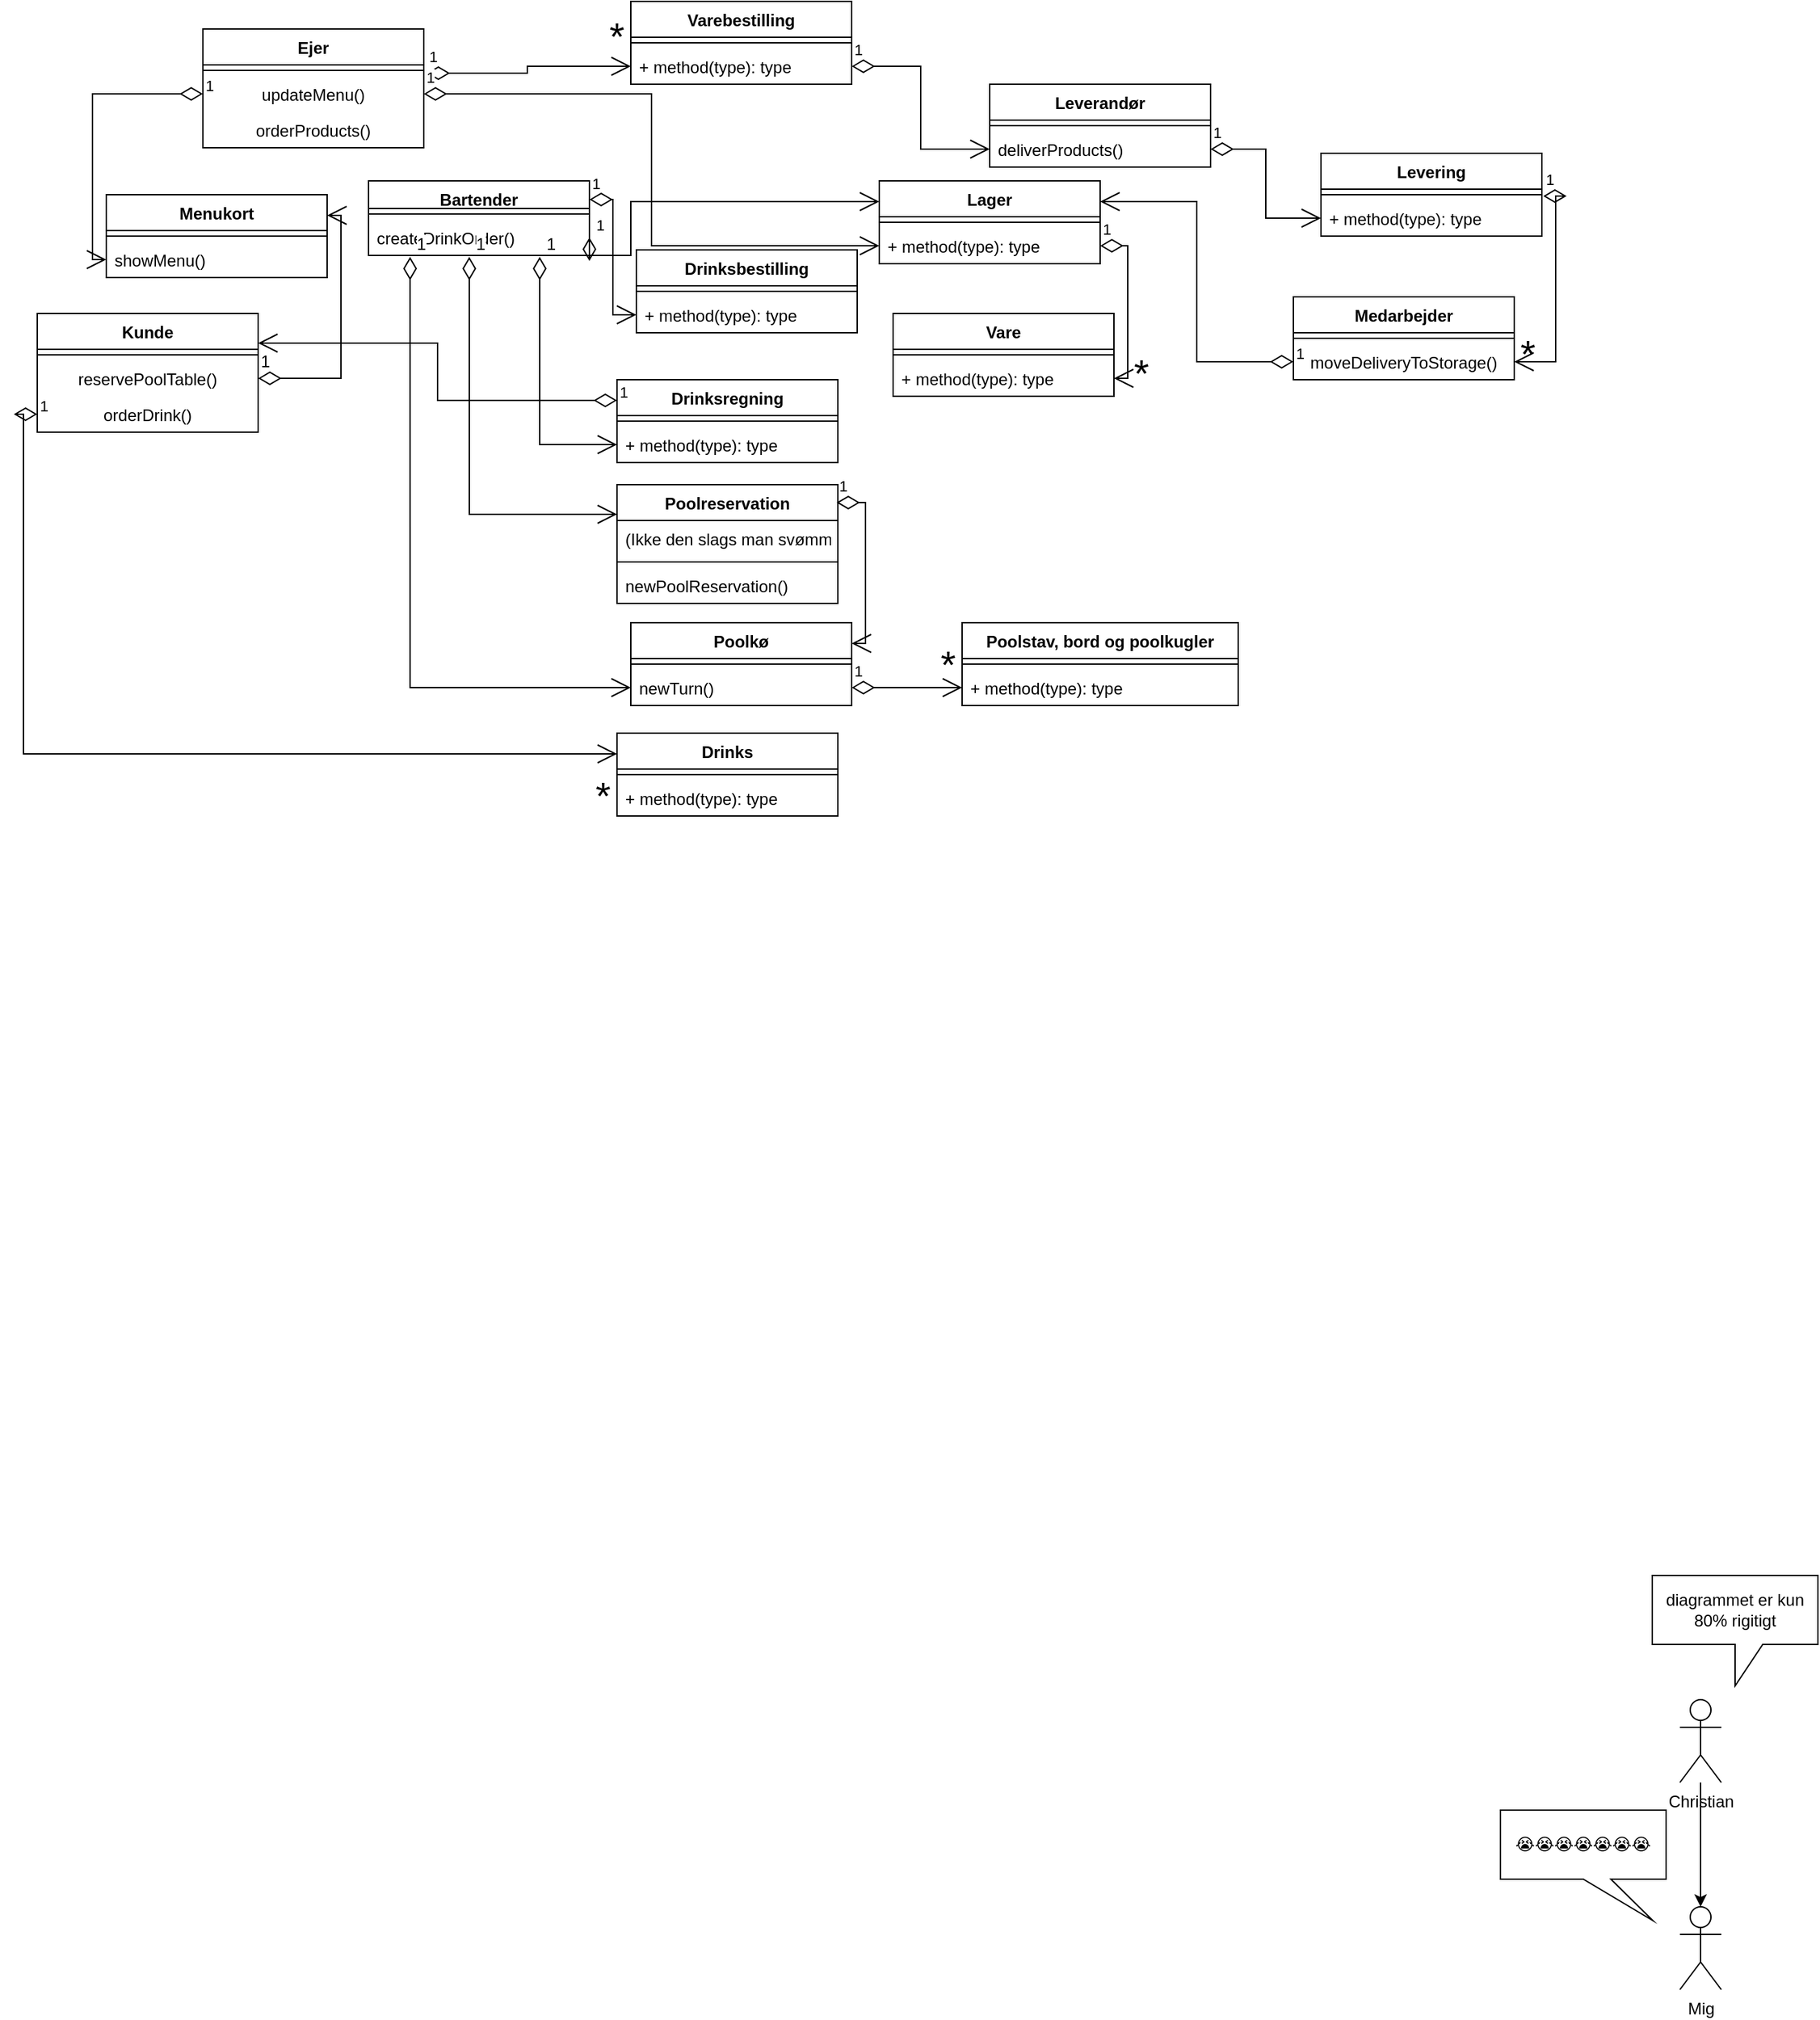 <?xml version="1.0" encoding="UTF-8"?>
<mxfile version="20.8.15" type="github"><diagram name="Side-1" id="h3WEe915UQDyTFpgMDu-"><mxGraphModel dx="2261" dy="800" grid="1" gridSize="10" guides="1" tooltips="1" connect="1" arrows="1" fold="1" page="1" pageScale="1" pageWidth="827" pageHeight="1169" math="0" shadow="0"><root><mxCell id="0"/><mxCell id="1" parent="0"/><mxCell id="IHWA4BDr1afqI4slabVo-4" value="Bartender&#10;" style="swimlane;fontStyle=1;align=center;verticalAlign=top;childLayout=stackLayout;horizontal=1;startSize=20;horizontalStack=0;resizeParent=1;resizeParentMax=0;resizeLast=0;collapsible=1;marginBottom=0;" parent="1" vertex="1"><mxGeometry x="220" y="140" width="160" height="54" as="geometry"/></mxCell><mxCell id="IHWA4BDr1afqI4slabVo-5" value="" style="line;strokeWidth=1;fillColor=none;align=left;verticalAlign=middle;spacingTop=-1;spacingLeft=3;spacingRight=3;rotatable=0;labelPosition=right;points=[];portConstraint=eastwest;strokeColor=inherit;" parent="IHWA4BDr1afqI4slabVo-4" vertex="1"><mxGeometry y="20" width="160" height="8" as="geometry"/></mxCell><mxCell id="IHWA4BDr1afqI4slabVo-6" value="createDrinkOrder()" style="text;strokeColor=none;fillColor=none;align=left;verticalAlign=top;spacingLeft=4;spacingRight=4;overflow=hidden;rotatable=0;points=[[0,0.5],[1,0.5]];portConstraint=eastwest;" parent="IHWA4BDr1afqI4slabVo-4" vertex="1"><mxGeometry y="28" width="160" height="26" as="geometry"/></mxCell><mxCell id="IHWA4BDr1afqI4slabVo-8" value="Kunde&#10;" style="swimlane;fontStyle=1;align=center;verticalAlign=top;childLayout=stackLayout;horizontal=1;startSize=26;horizontalStack=0;resizeParent=1;resizeParentMax=0;resizeLast=0;collapsible=1;marginBottom=0;" parent="1" vertex="1"><mxGeometry x="-20" y="236" width="160" height="86" as="geometry"/></mxCell><mxCell id="IHWA4BDr1afqI4slabVo-9" value="" style="line;strokeWidth=1;fillColor=none;align=left;verticalAlign=middle;spacingTop=-1;spacingLeft=3;spacingRight=3;rotatable=0;labelPosition=right;points=[];portConstraint=eastwest;strokeColor=inherit;" parent="IHWA4BDr1afqI4slabVo-8" vertex="1"><mxGeometry y="26" width="160" height="8" as="geometry"/></mxCell><mxCell id="ZnRPFcgkpt4Cm4iPemFd-22" value="reservePoolTable()" style="text;strokeColor=none;fillColor=none;align=center;verticalAlign=top;spacingLeft=4;spacingRight=4;overflow=hidden;rotatable=0;points=[[0,0.5],[1,0.5]];portConstraint=eastwest;" vertex="1" parent="IHWA4BDr1afqI4slabVo-8"><mxGeometry y="34" width="160" height="26" as="geometry"/></mxCell><mxCell id="IHWA4BDr1afqI4slabVo-10" value="orderDrink()" style="text;strokeColor=none;fillColor=none;align=center;verticalAlign=top;spacingLeft=4;spacingRight=4;overflow=hidden;rotatable=0;points=[[0,0.5],[1,0.5]];portConstraint=eastwest;" parent="IHWA4BDr1afqI4slabVo-8" vertex="1"><mxGeometry y="60" width="160" height="26" as="geometry"/></mxCell><mxCell id="IHWA4BDr1afqI4slabVo-12" value="Lager&#10;" style="swimlane;fontStyle=1;align=center;verticalAlign=top;childLayout=stackLayout;horizontal=1;startSize=26;horizontalStack=0;resizeParent=1;resizeParentMax=0;resizeLast=0;collapsible=1;marginBottom=0;" parent="1" vertex="1"><mxGeometry x="590" y="140" width="160" height="60" as="geometry"/></mxCell><mxCell id="IHWA4BDr1afqI4slabVo-13" value="" style="line;strokeWidth=1;fillColor=none;align=left;verticalAlign=middle;spacingTop=-1;spacingLeft=3;spacingRight=3;rotatable=0;labelPosition=right;points=[];portConstraint=eastwest;strokeColor=inherit;" parent="IHWA4BDr1afqI4slabVo-12" vertex="1"><mxGeometry y="26" width="160" height="8" as="geometry"/></mxCell><mxCell id="IHWA4BDr1afqI4slabVo-14" value="+ method(type): type" style="text;strokeColor=none;fillColor=none;align=left;verticalAlign=top;spacingLeft=4;spacingRight=4;overflow=hidden;rotatable=0;points=[[0,0.5],[1,0.5]];portConstraint=eastwest;" parent="IHWA4BDr1afqI4slabVo-12" vertex="1"><mxGeometry y="34" width="160" height="26" as="geometry"/></mxCell><mxCell id="IHWA4BDr1afqI4slabVo-16" value="Vare&#10;" style="swimlane;fontStyle=1;align=center;verticalAlign=top;childLayout=stackLayout;horizontal=1;startSize=26;horizontalStack=0;resizeParent=1;resizeParentMax=0;resizeLast=0;collapsible=1;marginBottom=0;" parent="1" vertex="1"><mxGeometry x="600" y="236" width="160" height="60" as="geometry"/></mxCell><mxCell id="IHWA4BDr1afqI4slabVo-17" value="" style="line;strokeWidth=1;fillColor=none;align=left;verticalAlign=middle;spacingTop=-1;spacingLeft=3;spacingRight=3;rotatable=0;labelPosition=right;points=[];portConstraint=eastwest;strokeColor=inherit;" parent="IHWA4BDr1afqI4slabVo-16" vertex="1"><mxGeometry y="26" width="160" height="8" as="geometry"/></mxCell><mxCell id="IHWA4BDr1afqI4slabVo-18" value="+ method(type): type" style="text;strokeColor=none;fillColor=none;align=left;verticalAlign=top;spacingLeft=4;spacingRight=4;overflow=hidden;rotatable=0;points=[[0,0.5],[1,0.5]];portConstraint=eastwest;" parent="IHWA4BDr1afqI4slabVo-16" vertex="1"><mxGeometry y="34" width="160" height="26" as="geometry"/></mxCell><mxCell id="IHWA4BDr1afqI4slabVo-25" value="Poolreservation" style="swimlane;fontStyle=1;align=center;verticalAlign=top;childLayout=stackLayout;horizontal=1;startSize=26;horizontalStack=0;resizeParent=1;resizeParentMax=0;resizeLast=0;collapsible=1;marginBottom=0;" parent="1" vertex="1"><mxGeometry x="400" y="360" width="160" height="86" as="geometry"/></mxCell><mxCell id="IHWA4BDr1afqI4slabVo-26" value="(Ikke den slags man svømmer i)" style="text;strokeColor=none;fillColor=none;align=left;verticalAlign=top;spacingLeft=4;spacingRight=4;overflow=hidden;rotatable=0;points=[[0,0.5],[1,0.5]];portConstraint=eastwest;" parent="IHWA4BDr1afqI4slabVo-25" vertex="1"><mxGeometry y="26" width="160" height="26" as="geometry"/></mxCell><mxCell id="IHWA4BDr1afqI4slabVo-27" value="" style="line;strokeWidth=1;fillColor=none;align=left;verticalAlign=middle;spacingTop=-1;spacingLeft=3;spacingRight=3;rotatable=0;labelPosition=right;points=[];portConstraint=eastwest;strokeColor=inherit;" parent="IHWA4BDr1afqI4slabVo-25" vertex="1"><mxGeometry y="52" width="160" height="8" as="geometry"/></mxCell><mxCell id="IHWA4BDr1afqI4slabVo-28" value="newPoolReservation()" style="text;strokeColor=none;fillColor=none;align=left;verticalAlign=top;spacingLeft=4;spacingRight=4;overflow=hidden;rotatable=0;points=[[0,0.5],[1,0.5]];portConstraint=eastwest;" parent="IHWA4BDr1afqI4slabVo-25" vertex="1"><mxGeometry y="60" width="160" height="26" as="geometry"/></mxCell><mxCell id="IHWA4BDr1afqI4slabVo-29" value="Drinksregning&#10;" style="swimlane;fontStyle=1;align=center;verticalAlign=top;childLayout=stackLayout;horizontal=1;startSize=26;horizontalStack=0;resizeParent=1;resizeParentMax=0;resizeLast=0;collapsible=1;marginBottom=0;" parent="1" vertex="1"><mxGeometry x="400" y="284" width="160" height="60" as="geometry"/></mxCell><mxCell id="IHWA4BDr1afqI4slabVo-30" value="" style="line;strokeWidth=1;fillColor=none;align=left;verticalAlign=middle;spacingTop=-1;spacingLeft=3;spacingRight=3;rotatable=0;labelPosition=right;points=[];portConstraint=eastwest;strokeColor=inherit;" parent="IHWA4BDr1afqI4slabVo-29" vertex="1"><mxGeometry y="26" width="160" height="8" as="geometry"/></mxCell><mxCell id="IHWA4BDr1afqI4slabVo-31" value="+ method(type): type" style="text;strokeColor=none;fillColor=none;align=left;verticalAlign=top;spacingLeft=4;spacingRight=4;overflow=hidden;rotatable=0;points=[[0,0.5],[1,0.5]];portConstraint=eastwest;" parent="IHWA4BDr1afqI4slabVo-29" vertex="1"><mxGeometry y="34" width="160" height="26" as="geometry"/></mxCell><mxCell id="IHWA4BDr1afqI4slabVo-33" value="Ejer&#10;" style="swimlane;fontStyle=1;align=center;verticalAlign=top;childLayout=stackLayout;horizontal=1;startSize=26;horizontalStack=0;resizeParent=1;resizeParentMax=0;resizeLast=0;collapsible=1;marginBottom=0;" parent="1" vertex="1"><mxGeometry x="100" y="30" width="160" height="86" as="geometry"/></mxCell><mxCell id="IHWA4BDr1afqI4slabVo-34" value="" style="line;strokeWidth=1;fillColor=none;align=left;verticalAlign=middle;spacingTop=-1;spacingLeft=3;spacingRight=3;rotatable=0;labelPosition=right;points=[];portConstraint=eastwest;strokeColor=inherit;" parent="IHWA4BDr1afqI4slabVo-33" vertex="1"><mxGeometry y="26" width="160" height="8" as="geometry"/></mxCell><mxCell id="IHWA4BDr1afqI4slabVo-35" value="updateMenu()" style="text;strokeColor=none;fillColor=none;align=center;verticalAlign=top;spacingLeft=4;spacingRight=4;overflow=hidden;rotatable=0;points=[[0,0.5],[1,0.5]];portConstraint=eastwest;" parent="IHWA4BDr1afqI4slabVo-33" vertex="1"><mxGeometry y="34" width="160" height="26" as="geometry"/></mxCell><mxCell id="ZnRPFcgkpt4Cm4iPemFd-18" value="orderProducts()&#10;" style="text;strokeColor=none;fillColor=none;align=center;verticalAlign=top;spacingLeft=4;spacingRight=4;overflow=hidden;rotatable=0;points=[[0,0.5],[1,0.5]];portConstraint=eastwest;" vertex="1" parent="IHWA4BDr1afqI4slabVo-33"><mxGeometry y="60" width="160" height="26" as="geometry"/></mxCell><mxCell id="IHWA4BDr1afqI4slabVo-37" value="Varebestilling" style="swimlane;fontStyle=1;align=center;verticalAlign=top;childLayout=stackLayout;horizontal=1;startSize=26;horizontalStack=0;resizeParent=1;resizeParentMax=0;resizeLast=0;collapsible=1;marginBottom=0;" parent="1" vertex="1"><mxGeometry x="410" y="10" width="160" height="60" as="geometry"/></mxCell><mxCell id="IHWA4BDr1afqI4slabVo-38" value="" style="line;strokeWidth=1;fillColor=none;align=left;verticalAlign=middle;spacingTop=-1;spacingLeft=3;spacingRight=3;rotatable=0;labelPosition=right;points=[];portConstraint=eastwest;strokeColor=inherit;" parent="IHWA4BDr1afqI4slabVo-37" vertex="1"><mxGeometry y="26" width="160" height="8" as="geometry"/></mxCell><mxCell id="IHWA4BDr1afqI4slabVo-39" value="+ method(type): type" style="text;strokeColor=none;fillColor=none;align=left;verticalAlign=top;spacingLeft=4;spacingRight=4;overflow=hidden;rotatable=0;points=[[0,0.5],[1,0.5]];portConstraint=eastwest;" parent="IHWA4BDr1afqI4slabVo-37" vertex="1"><mxGeometry y="34" width="160" height="26" as="geometry"/></mxCell><mxCell id="IHWA4BDr1afqI4slabVo-44" value="Menukort" style="swimlane;fontStyle=1;align=center;verticalAlign=top;childLayout=stackLayout;horizontal=1;startSize=26;horizontalStack=0;resizeParent=1;resizeParentMax=0;resizeLast=0;collapsible=1;marginBottom=0;" parent="1" vertex="1"><mxGeometry x="30" y="150" width="160" height="60" as="geometry"/></mxCell><mxCell id="IHWA4BDr1afqI4slabVo-45" value="" style="line;strokeWidth=1;fillColor=none;align=left;verticalAlign=middle;spacingTop=-1;spacingLeft=3;spacingRight=3;rotatable=0;labelPosition=right;points=[];portConstraint=eastwest;strokeColor=inherit;" parent="IHWA4BDr1afqI4slabVo-44" vertex="1"><mxGeometry y="26" width="160" height="8" as="geometry"/></mxCell><mxCell id="IHWA4BDr1afqI4slabVo-46" value="showMenu()" style="text;strokeColor=none;fillColor=none;align=left;verticalAlign=top;spacingLeft=4;spacingRight=4;overflow=hidden;rotatable=0;points=[[0,0.5],[1,0.5]];portConstraint=eastwest;" parent="IHWA4BDr1afqI4slabVo-44" vertex="1"><mxGeometry y="34" width="160" height="26" as="geometry"/></mxCell><mxCell id="IHWA4BDr1afqI4slabVo-68" value="Leverandør&#10;" style="swimlane;fontStyle=1;align=center;verticalAlign=top;childLayout=stackLayout;horizontal=1;startSize=26;horizontalStack=0;resizeParent=1;resizeParentMax=0;resizeLast=0;collapsible=1;marginBottom=0;" parent="1" vertex="1"><mxGeometry x="670" y="70" width="160" height="60" as="geometry"/></mxCell><mxCell id="IHWA4BDr1afqI4slabVo-70" value="" style="line;strokeWidth=1;fillColor=none;align=left;verticalAlign=middle;spacingTop=-1;spacingLeft=3;spacingRight=3;rotatable=0;labelPosition=right;points=[];portConstraint=eastwest;strokeColor=inherit;" parent="IHWA4BDr1afqI4slabVo-68" vertex="1"><mxGeometry y="26" width="160" height="8" as="geometry"/></mxCell><mxCell id="IHWA4BDr1afqI4slabVo-71" value="deliverProducts()" style="text;strokeColor=none;fillColor=none;align=left;verticalAlign=top;spacingLeft=4;spacingRight=4;overflow=hidden;rotatable=0;points=[[0,0.5],[1,0.5]];portConstraint=eastwest;" parent="IHWA4BDr1afqI4slabVo-68" vertex="1"><mxGeometry y="34" width="160" height="26" as="geometry"/></mxCell><mxCell id="IHWA4BDr1afqI4slabVo-73" value="Levering&#10;" style="swimlane;fontStyle=1;align=center;verticalAlign=top;childLayout=stackLayout;horizontal=1;startSize=26;horizontalStack=0;resizeParent=1;resizeParentMax=0;resizeLast=0;collapsible=1;marginBottom=0;" parent="1" vertex="1"><mxGeometry x="910" y="120" width="160" height="60" as="geometry"/></mxCell><mxCell id="IHWA4BDr1afqI4slabVo-75" value="" style="line;strokeWidth=1;fillColor=none;align=left;verticalAlign=middle;spacingTop=-1;spacingLeft=3;spacingRight=3;rotatable=0;labelPosition=right;points=[];portConstraint=eastwest;strokeColor=inherit;" parent="IHWA4BDr1afqI4slabVo-73" vertex="1"><mxGeometry y="26" width="160" height="8" as="geometry"/></mxCell><mxCell id="IHWA4BDr1afqI4slabVo-76" value="+ method(type): type" style="text;strokeColor=none;fillColor=none;align=left;verticalAlign=top;spacingLeft=4;spacingRight=4;overflow=hidden;rotatable=0;points=[[0,0.5],[1,0.5]];portConstraint=eastwest;" parent="IHWA4BDr1afqI4slabVo-73" vertex="1"><mxGeometry y="34" width="160" height="26" as="geometry"/></mxCell><mxCell id="IHWA4BDr1afqI4slabVo-78" value="Medarbejder" style="swimlane;fontStyle=1;align=center;verticalAlign=top;childLayout=stackLayout;horizontal=1;startSize=26;horizontalStack=0;resizeParent=1;resizeParentMax=0;resizeLast=0;collapsible=1;marginBottom=0;" parent="1" vertex="1"><mxGeometry x="890" y="224" width="160" height="60" as="geometry"/></mxCell><mxCell id="IHWA4BDr1afqI4slabVo-80" value="" style="line;strokeWidth=1;fillColor=none;align=left;verticalAlign=middle;spacingTop=-1;spacingLeft=3;spacingRight=3;rotatable=0;labelPosition=right;points=[];portConstraint=eastwest;strokeColor=inherit;" parent="IHWA4BDr1afqI4slabVo-78" vertex="1"><mxGeometry y="26" width="160" height="8" as="geometry"/></mxCell><mxCell id="IHWA4BDr1afqI4slabVo-81" value="moveDeliveryToStorage()" style="text;strokeColor=none;fillColor=none;align=center;verticalAlign=top;spacingLeft=4;spacingRight=4;overflow=hidden;rotatable=0;points=[[0,0.5],[1,0.5]];portConstraint=eastwest;" parent="IHWA4BDr1afqI4slabVo-78" vertex="1"><mxGeometry y="34" width="160" height="26" as="geometry"/></mxCell><mxCell id="IHWA4BDr1afqI4slabVo-85" value="1" style="endArrow=open;html=1;endSize=12;startArrow=diamondThin;startSize=14;startFill=0;edgeStyle=orthogonalEdgeStyle;align=left;verticalAlign=bottom;rounded=0;exitX=1.013;exitY=-0.077;exitDx=0;exitDy=0;exitPerimeter=0;entryX=0;entryY=0.5;entryDx=0;entryDy=0;" parent="1" source="IHWA4BDr1afqI4slabVo-35" target="IHWA4BDr1afqI4slabVo-39" edge="1"><mxGeometry x="-1" y="3" relative="1" as="geometry"><mxPoint x="350" y="410" as="sourcePoint"/><mxPoint x="510" y="410" as="targetPoint"/></mxGeometry></mxCell><mxCell id="IHWA4BDr1afqI4slabVo-86" value="1" style="endArrow=open;html=1;endSize=12;startArrow=diamondThin;startSize=14;startFill=0;edgeStyle=orthogonalEdgeStyle;align=left;verticalAlign=bottom;rounded=0;exitX=1.006;exitY=-0.115;exitDx=0;exitDy=0;exitPerimeter=0;entryX=1;entryY=0.5;entryDx=0;entryDy=0;" parent="1" source="IHWA4BDr1afqI4slabVo-76" target="IHWA4BDr1afqI4slabVo-81" edge="1"><mxGeometry x="-1" y="3" relative="1" as="geometry"><mxPoint x="350" y="410" as="sourcePoint"/><mxPoint x="510" y="410" as="targetPoint"/></mxGeometry></mxCell><mxCell id="IHWA4BDr1afqI4slabVo-89" value="1" style="endArrow=open;html=1;endSize=12;startArrow=diamondThin;startSize=14;startFill=0;edgeStyle=orthogonalEdgeStyle;align=left;verticalAlign=bottom;rounded=0;exitX=1;exitY=0.5;exitDx=0;exitDy=0;entryX=1;entryY=0.5;entryDx=0;entryDy=0;" parent="1" source="IHWA4BDr1afqI4slabVo-14" target="IHWA4BDr1afqI4slabVo-18" edge="1"><mxGeometry x="-1" y="3" relative="1" as="geometry"><mxPoint x="350" y="410" as="sourcePoint"/><mxPoint x="510" y="410" as="targetPoint"/></mxGeometry></mxCell><mxCell id="IHWA4BDr1afqI4slabVo-90" value="1" style="endArrow=open;html=1;endSize=12;startArrow=diamondThin;startSize=14;startFill=0;edgeStyle=orthogonalEdgeStyle;align=left;verticalAlign=bottom;rounded=0;exitX=0;exitY=0.5;exitDx=0;exitDy=0;entryX=0;entryY=0.5;entryDx=0;entryDy=0;" parent="1" source="IHWA4BDr1afqI4slabVo-35" target="IHWA4BDr1afqI4slabVo-46" edge="1"><mxGeometry x="-1" y="3" relative="1" as="geometry"><mxPoint x="350" y="410" as="sourcePoint"/><mxPoint x="510" y="410" as="targetPoint"/></mxGeometry></mxCell><mxCell id="IHWA4BDr1afqI4slabVo-91" value="1" style="endArrow=open;html=1;endSize=12;startArrow=diamondThin;startSize=14;startFill=0;edgeStyle=orthogonalEdgeStyle;align=left;verticalAlign=bottom;rounded=0;exitX=1;exitY=0.5;exitDx=0;exitDy=0;entryX=0;entryY=0.5;entryDx=0;entryDy=0;" parent="1" source="IHWA4BDr1afqI4slabVo-39" target="IHWA4BDr1afqI4slabVo-71" edge="1"><mxGeometry x="-1" y="3" relative="1" as="geometry"><mxPoint x="350" y="410" as="sourcePoint"/><mxPoint x="510" y="410" as="targetPoint"/></mxGeometry></mxCell><mxCell id="IHWA4BDr1afqI4slabVo-92" value="1" style="endArrow=open;html=1;endSize=12;startArrow=diamondThin;startSize=14;startFill=0;edgeStyle=orthogonalEdgeStyle;align=left;verticalAlign=bottom;rounded=0;exitX=1;exitY=0.5;exitDx=0;exitDy=0;entryX=0;entryY=0.5;entryDx=0;entryDy=0;" parent="1" source="IHWA4BDr1afqI4slabVo-71" target="IHWA4BDr1afqI4slabVo-76" edge="1"><mxGeometry x="-1" y="3" relative="1" as="geometry"><mxPoint x="350" y="410" as="sourcePoint"/><mxPoint x="510" y="410" as="targetPoint"/></mxGeometry></mxCell><mxCell id="IHWA4BDr1afqI4slabVo-93" value="1" style="endArrow=open;html=1;endSize=12;startArrow=diamondThin;startSize=14;startFill=0;edgeStyle=orthogonalEdgeStyle;align=left;verticalAlign=bottom;rounded=0;entryX=0;entryY=0.5;entryDx=0;entryDy=0;" parent="1" source="IHWA4BDr1afqI4slabVo-35" target="IHWA4BDr1afqI4slabVo-14" edge="1"><mxGeometry x="-1" y="3" relative="1" as="geometry"><mxPoint x="350" y="410" as="sourcePoint"/><mxPoint x="510" y="410" as="targetPoint"/></mxGeometry></mxCell><mxCell id="IHWA4BDr1afqI4slabVo-95" value="1" style="endArrow=open;html=1;endSize=12;startArrow=diamondThin;startSize=14;startFill=0;edgeStyle=orthogonalEdgeStyle;align=left;verticalAlign=bottom;rounded=0;exitX=0;exitY=0.5;exitDx=0;exitDy=0;entryX=1;entryY=0.25;entryDx=0;entryDy=0;" parent="1" source="IHWA4BDr1afqI4slabVo-81" target="IHWA4BDr1afqI4slabVo-12" edge="1"><mxGeometry x="-1" y="3" relative="1" as="geometry"><mxPoint x="350" y="410" as="sourcePoint"/><mxPoint x="510" y="410" as="targetPoint"/></mxGeometry></mxCell><mxCell id="IHWA4BDr1afqI4slabVo-96" value="Drinksbestilling" style="swimlane;fontStyle=1;align=center;verticalAlign=top;childLayout=stackLayout;horizontal=1;startSize=26;horizontalStack=0;resizeParent=1;resizeParentMax=0;resizeLast=0;collapsible=1;marginBottom=0;" parent="1" vertex="1"><mxGeometry x="414" y="190" width="160" height="60" as="geometry"/></mxCell><mxCell id="IHWA4BDr1afqI4slabVo-98" value="" style="line;strokeWidth=1;fillColor=none;align=left;verticalAlign=middle;spacingTop=-1;spacingLeft=3;spacingRight=3;rotatable=0;labelPosition=right;points=[];portConstraint=eastwest;strokeColor=inherit;" parent="IHWA4BDr1afqI4slabVo-96" vertex="1"><mxGeometry y="26" width="160" height="8" as="geometry"/></mxCell><mxCell id="IHWA4BDr1afqI4slabVo-99" value="+ method(type): type" style="text;strokeColor=none;fillColor=none;align=left;verticalAlign=top;spacingLeft=4;spacingRight=4;overflow=hidden;rotatable=0;points=[[0,0.5],[1,0.5]];portConstraint=eastwest;" parent="IHWA4BDr1afqI4slabVo-96" vertex="1"><mxGeometry y="34" width="160" height="26" as="geometry"/></mxCell><mxCell id="IHWA4BDr1afqI4slabVo-104" value="1" style="endArrow=open;html=1;endSize=12;startArrow=diamondThin;startSize=14;startFill=0;edgeStyle=orthogonalEdgeStyle;align=left;verticalAlign=bottom;rounded=0;exitX=1;exitY=0.25;exitDx=0;exitDy=0;entryX=0;entryY=0.5;entryDx=0;entryDy=0;" parent="1" source="IHWA4BDr1afqI4slabVo-4" target="IHWA4BDr1afqI4slabVo-99" edge="1"><mxGeometry x="-1" y="3" relative="1" as="geometry"><mxPoint x="350" y="410" as="sourcePoint"/><mxPoint x="510" y="410" as="targetPoint"/></mxGeometry></mxCell><mxCell id="IHWA4BDr1afqI4slabVo-118" value="1" style="endArrow=open;html=1;endSize=12;startArrow=diamondThin;startSize=14;startFill=0;edgeStyle=orthogonalEdgeStyle;align=left;verticalAlign=bottom;rounded=0;fontSize=12;exitX=0.775;exitY=1.038;exitDx=0;exitDy=0;exitPerimeter=0;entryX=0;entryY=0.5;entryDx=0;entryDy=0;" parent="1" source="IHWA4BDr1afqI4slabVo-6" target="IHWA4BDr1afqI4slabVo-31" edge="1"><mxGeometry x="-1" y="3" relative="1" as="geometry"><mxPoint x="350" y="410" as="sourcePoint"/><mxPoint x="510" y="410" as="targetPoint"/></mxGeometry></mxCell><mxCell id="IHWA4BDr1afqI4slabVo-119" value="1" style="endArrow=open;html=1;endSize=12;startArrow=diamondThin;startSize=14;startFill=0;edgeStyle=orthogonalEdgeStyle;align=left;verticalAlign=bottom;rounded=0;fontSize=12;exitX=0.456;exitY=1.038;exitDx=0;exitDy=0;exitPerimeter=0;entryX=0;entryY=0.25;entryDx=0;entryDy=0;" parent="1" source="IHWA4BDr1afqI4slabVo-6" target="IHWA4BDr1afqI4slabVo-25" edge="1"><mxGeometry x="-1" y="3" relative="1" as="geometry"><mxPoint x="350" y="410" as="sourcePoint"/><mxPoint x="510" y="410" as="targetPoint"/></mxGeometry></mxCell><mxCell id="IHWA4BDr1afqI4slabVo-120" value="Poolkø" style="swimlane;fontStyle=1;align=center;verticalAlign=top;childLayout=stackLayout;horizontal=1;startSize=26;horizontalStack=0;resizeParent=1;resizeParentMax=0;resizeLast=0;collapsible=1;marginBottom=0;fontSize=12;" parent="1" vertex="1"><mxGeometry x="410" y="460" width="160" height="60" as="geometry"/></mxCell><mxCell id="IHWA4BDr1afqI4slabVo-122" value="" style="line;strokeWidth=1;fillColor=none;align=left;verticalAlign=middle;spacingTop=-1;spacingLeft=3;spacingRight=3;rotatable=0;labelPosition=right;points=[];portConstraint=eastwest;strokeColor=inherit;fontSize=12;" parent="IHWA4BDr1afqI4slabVo-120" vertex="1"><mxGeometry y="26" width="160" height="8" as="geometry"/></mxCell><mxCell id="IHWA4BDr1afqI4slabVo-123" value="newTurn()" style="text;strokeColor=none;fillColor=none;align=left;verticalAlign=top;spacingLeft=4;spacingRight=4;overflow=hidden;rotatable=0;points=[[0,0.5],[1,0.5]];portConstraint=eastwest;fontSize=12;" parent="IHWA4BDr1afqI4slabVo-120" vertex="1"><mxGeometry y="34" width="160" height="26" as="geometry"/></mxCell><mxCell id="IHWA4BDr1afqI4slabVo-124" value="1" style="endArrow=open;html=1;endSize=12;startArrow=diamondThin;startSize=14;startFill=0;edgeStyle=orthogonalEdgeStyle;align=left;verticalAlign=bottom;rounded=0;fontSize=12;exitX=0.188;exitY=1.038;exitDx=0;exitDy=0;exitPerimeter=0;entryX=0;entryY=0.5;entryDx=0;entryDy=0;" parent="1" source="IHWA4BDr1afqI4slabVo-6" target="IHWA4BDr1afqI4slabVo-123" edge="1"><mxGeometry x="-1" y="3" relative="1" as="geometry"><mxPoint x="350" y="410" as="sourcePoint"/><mxPoint x="510" y="410" as="targetPoint"/></mxGeometry></mxCell><mxCell id="ZnRPFcgkpt4Cm4iPemFd-1" value="1" style="endArrow=open;html=1;endSize=12;startArrow=diamondThin;startSize=14;startFill=0;edgeStyle=orthogonalEdgeStyle;align=left;verticalAlign=bottom;rounded=0;exitX=0.994;exitY=0.151;exitDx=0;exitDy=0;exitPerimeter=0;entryX=1;entryY=0.25;entryDx=0;entryDy=0;" edge="1" parent="1" source="IHWA4BDr1afqI4slabVo-25" target="IHWA4BDr1afqI4slabVo-120"><mxGeometry x="-1" y="3" relative="1" as="geometry"><mxPoint x="650" y="410" as="sourcePoint"/><mxPoint x="810" y="410" as="targetPoint"/></mxGeometry></mxCell><mxCell id="ZnRPFcgkpt4Cm4iPemFd-2" value="1" style="endArrow=open;html=1;endSize=12;startArrow=diamondThin;startSize=14;startFill=0;edgeStyle=orthogonalEdgeStyle;align=left;verticalAlign=bottom;rounded=0;exitX=0;exitY=0.25;exitDx=0;exitDy=0;entryX=1;entryY=0.25;entryDx=0;entryDy=0;" edge="1" parent="1" source="IHWA4BDr1afqI4slabVo-29" target="IHWA4BDr1afqI4slabVo-8"><mxGeometry x="-1" y="3" relative="1" as="geometry"><mxPoint x="650" y="410" as="sourcePoint"/><mxPoint x="810" y="410" as="targetPoint"/></mxGeometry></mxCell><mxCell id="ZnRPFcgkpt4Cm4iPemFd-3" value="Drinks" style="swimlane;fontStyle=1;align=center;verticalAlign=top;childLayout=stackLayout;horizontal=1;startSize=26;horizontalStack=0;resizeParent=1;resizeParentMax=0;resizeLast=0;collapsible=1;marginBottom=0;" vertex="1" parent="1"><mxGeometry x="400" y="540" width="160" height="60" as="geometry"/></mxCell><mxCell id="ZnRPFcgkpt4Cm4iPemFd-5" value="" style="line;strokeWidth=1;fillColor=none;align=left;verticalAlign=middle;spacingTop=-1;spacingLeft=3;spacingRight=3;rotatable=0;labelPosition=right;points=[];portConstraint=eastwest;strokeColor=inherit;" vertex="1" parent="ZnRPFcgkpt4Cm4iPemFd-3"><mxGeometry y="26" width="160" height="8" as="geometry"/></mxCell><mxCell id="ZnRPFcgkpt4Cm4iPemFd-6" value="+ method(type): type" style="text;strokeColor=none;fillColor=none;align=left;verticalAlign=top;spacingLeft=4;spacingRight=4;overflow=hidden;rotatable=0;points=[[0,0.5],[1,0.5]];portConstraint=eastwest;" vertex="1" parent="ZnRPFcgkpt4Cm4iPemFd-3"><mxGeometry y="34" width="160" height="26" as="geometry"/></mxCell><mxCell id="ZnRPFcgkpt4Cm4iPemFd-7" value="1" style="endArrow=open;html=1;endSize=12;startArrow=diamondThin;startSize=14;startFill=0;edgeStyle=orthogonalEdgeStyle;align=left;verticalAlign=bottom;rounded=0;exitX=0;exitY=0.5;exitDx=0;exitDy=0;entryX=0;entryY=0.25;entryDx=0;entryDy=0;" edge="1" parent="1" source="IHWA4BDr1afqI4slabVo-10" target="ZnRPFcgkpt4Cm4iPemFd-3"><mxGeometry x="-1" y="3" relative="1" as="geometry"><mxPoint x="650" y="410" as="sourcePoint"/><mxPoint x="810" y="410" as="targetPoint"/></mxGeometry></mxCell><mxCell id="ZnRPFcgkpt4Cm4iPemFd-8" value="Poolstav, bord og poolkugler" style="swimlane;fontStyle=1;align=center;verticalAlign=top;childLayout=stackLayout;horizontal=1;startSize=26;horizontalStack=0;resizeParent=1;resizeParentMax=0;resizeLast=0;collapsible=1;marginBottom=0;" vertex="1" parent="1"><mxGeometry x="650" y="460" width="200" height="60" as="geometry"/></mxCell><mxCell id="ZnRPFcgkpt4Cm4iPemFd-10" value="" style="line;strokeWidth=1;fillColor=none;align=left;verticalAlign=middle;spacingTop=-1;spacingLeft=3;spacingRight=3;rotatable=0;labelPosition=right;points=[];portConstraint=eastwest;strokeColor=inherit;" vertex="1" parent="ZnRPFcgkpt4Cm4iPemFd-8"><mxGeometry y="26" width="200" height="8" as="geometry"/></mxCell><mxCell id="ZnRPFcgkpt4Cm4iPemFd-11" value="+ method(type): type" style="text;strokeColor=none;fillColor=none;align=left;verticalAlign=top;spacingLeft=4;spacingRight=4;overflow=hidden;rotatable=0;points=[[0,0.5],[1,0.5]];portConstraint=eastwest;" vertex="1" parent="ZnRPFcgkpt4Cm4iPemFd-8"><mxGeometry y="34" width="200" height="26" as="geometry"/></mxCell><mxCell id="ZnRPFcgkpt4Cm4iPemFd-13" value="1" style="endArrow=open;html=1;endSize=12;startArrow=diamondThin;startSize=14;startFill=0;edgeStyle=orthogonalEdgeStyle;align=left;verticalAlign=bottom;rounded=0;exitX=1;exitY=0.5;exitDx=0;exitDy=0;entryX=0;entryY=0.5;entryDx=0;entryDy=0;" edge="1" parent="1" source="IHWA4BDr1afqI4slabVo-123" target="ZnRPFcgkpt4Cm4iPemFd-11"><mxGeometry x="-1" y="3" relative="1" as="geometry"><mxPoint x="650" y="410" as="sourcePoint"/><mxPoint x="810" y="410" as="targetPoint"/></mxGeometry></mxCell><mxCell id="ZnRPFcgkpt4Cm4iPemFd-14" value="1" style="endArrow=open;html=1;endSize=12;startArrow=diamondThin;startSize=14;startFill=0;edgeStyle=orthogonalEdgeStyle;align=left;verticalAlign=bottom;rounded=0;exitX=1;exitY=0.5;exitDx=0;exitDy=0;entryX=0;entryY=0.25;entryDx=0;entryDy=0;" edge="1" parent="1" source="IHWA4BDr1afqI4slabVo-6" target="IHWA4BDr1afqI4slabVo-12"><mxGeometry x="-1" y="3" relative="1" as="geometry"><mxPoint x="650" y="410" as="sourcePoint"/><mxPoint x="810" y="410" as="targetPoint"/><Array as="points"><mxPoint x="410" y="194"/><mxPoint x="410" y="155"/></Array></mxGeometry></mxCell><mxCell id="ZnRPFcgkpt4Cm4iPemFd-23" value="&lt;font style=&quot;font-size: 28px;&quot;&gt;*&lt;/font&gt;" style="text;html=1;strokeColor=none;fillColor=none;align=center;verticalAlign=middle;whiteSpace=wrap;rounded=0;" vertex="1" parent="1"><mxGeometry x="370" y="20" width="60" height="30" as="geometry"/></mxCell><mxCell id="ZnRPFcgkpt4Cm4iPemFd-24" value="*" style="text;html=1;strokeColor=none;fillColor=none;align=center;verticalAlign=middle;whiteSpace=wrap;rounded=0;fontSize=28;" vertex="1" parent="1"><mxGeometry x="610" y="475" width="60" height="30" as="geometry"/></mxCell><mxCell id="ZnRPFcgkpt4Cm4iPemFd-25" value="*" style="text;html=1;strokeColor=none;fillColor=none;align=center;verticalAlign=middle;whiteSpace=wrap;rounded=0;fontSize=28;" vertex="1" parent="1"><mxGeometry x="1030" y="250" width="60" height="30" as="geometry"/></mxCell><mxCell id="ZnRPFcgkpt4Cm4iPemFd-26" value="*" style="text;html=1;strokeColor=none;fillColor=none;align=center;verticalAlign=middle;whiteSpace=wrap;rounded=0;fontSize=28;" vertex="1" parent="1"><mxGeometry x="750" y="264" width="60" height="30" as="geometry"/></mxCell><mxCell id="ZnRPFcgkpt4Cm4iPemFd-28" value="*" style="text;html=1;strokeColor=none;fillColor=none;align=center;verticalAlign=middle;whiteSpace=wrap;rounded=0;fontSize=28;" vertex="1" parent="1"><mxGeometry x="360" y="570" width="60" height="30" as="geometry"/></mxCell><mxCell id="ZnRPFcgkpt4Cm4iPemFd-36" value="" style="edgeStyle=orthogonalEdgeStyle;rounded=0;orthogonalLoop=1;jettySize=auto;html=1;fontSize=12;" edge="1" parent="1" source="ZnRPFcgkpt4Cm4iPemFd-33" target="ZnRPFcgkpt4Cm4iPemFd-35"><mxGeometry relative="1" as="geometry"/></mxCell><mxCell id="ZnRPFcgkpt4Cm4iPemFd-33" value="Christian" style="shape=umlActor;verticalLabelPosition=bottom;verticalAlign=top;html=1;outlineConnect=0;fontSize=12;" vertex="1" parent="1"><mxGeometry x="1170" y="1240" width="30" height="60" as="geometry"/></mxCell><mxCell id="ZnRPFcgkpt4Cm4iPemFd-34" value="diagrammet er kun 80% rigitigt" style="shape=callout;whiteSpace=wrap;html=1;perimeter=calloutPerimeter;fontSize=12;" vertex="1" parent="1"><mxGeometry x="1150" y="1150" width="120" height="80" as="geometry"/></mxCell><mxCell id="ZnRPFcgkpt4Cm4iPemFd-35" value="Mig" style="shape=umlActor;verticalLabelPosition=bottom;verticalAlign=top;html=1;outlineConnect=0;fontSize=12;" vertex="1" parent="1"><mxGeometry x="1170" y="1390" width="30" height="60" as="geometry"/></mxCell><mxCell id="ZnRPFcgkpt4Cm4iPemFd-39" value="😭😭😭😭😭😭😭" style="shape=callout;whiteSpace=wrap;html=1;perimeter=calloutPerimeter;fontSize=12;position2=0.92;base=20;" vertex="1" parent="1"><mxGeometry x="1040" y="1320" width="120" height="80" as="geometry"/></mxCell><mxCell id="ZnRPFcgkpt4Cm4iPemFd-40" value="1" style="endArrow=open;html=1;endSize=12;startArrow=diamondThin;startSize=14;startFill=0;edgeStyle=orthogonalEdgeStyle;align=left;verticalAlign=bottom;rounded=0;fontSize=12;exitX=1;exitY=0.5;exitDx=0;exitDy=0;entryX=1;entryY=0.25;entryDx=0;entryDy=0;" edge="1" parent="1" source="ZnRPFcgkpt4Cm4iPemFd-22" target="IHWA4BDr1afqI4slabVo-44"><mxGeometry x="-1" y="3" relative="1" as="geometry"><mxPoint x="480" y="310" as="sourcePoint"/><mxPoint x="640" y="310" as="targetPoint"/></mxGeometry></mxCell></root></mxGraphModel></diagram></mxfile>
